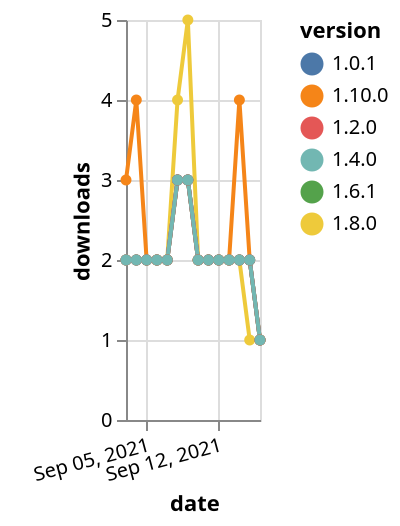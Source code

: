 {"$schema": "https://vega.github.io/schema/vega-lite/v5.json", "description": "A simple bar chart with embedded data.", "data": {"values": [{"date": "2021-09-03", "total": 1008, "delta": 2, "version": "1.6.1"}, {"date": "2021-09-04", "total": 1010, "delta": 2, "version": "1.6.1"}, {"date": "2021-09-05", "total": 1012, "delta": 2, "version": "1.6.1"}, {"date": "2021-09-06", "total": 1014, "delta": 2, "version": "1.6.1"}, {"date": "2021-09-07", "total": 1016, "delta": 2, "version": "1.6.1"}, {"date": "2021-09-08", "total": 1019, "delta": 3, "version": "1.6.1"}, {"date": "2021-09-09", "total": 1022, "delta": 3, "version": "1.6.1"}, {"date": "2021-09-10", "total": 1024, "delta": 2, "version": "1.6.1"}, {"date": "2021-09-11", "total": 1026, "delta": 2, "version": "1.6.1"}, {"date": "2021-09-12", "total": 1028, "delta": 2, "version": "1.6.1"}, {"date": "2021-09-13", "total": 1030, "delta": 2, "version": "1.6.1"}, {"date": "2021-09-14", "total": 1032, "delta": 2, "version": "1.6.1"}, {"date": "2021-09-15", "total": 1034, "delta": 2, "version": "1.6.1"}, {"date": "2021-09-16", "total": 1035, "delta": 1, "version": "1.6.1"}, {"date": "2021-09-03", "total": 719, "delta": 2, "version": "1.8.0"}, {"date": "2021-09-04", "total": 721, "delta": 2, "version": "1.8.0"}, {"date": "2021-09-05", "total": 723, "delta": 2, "version": "1.8.0"}, {"date": "2021-09-06", "total": 725, "delta": 2, "version": "1.8.0"}, {"date": "2021-09-07", "total": 727, "delta": 2, "version": "1.8.0"}, {"date": "2021-09-08", "total": 731, "delta": 4, "version": "1.8.0"}, {"date": "2021-09-09", "total": 736, "delta": 5, "version": "1.8.0"}, {"date": "2021-09-10", "total": 738, "delta": 2, "version": "1.8.0"}, {"date": "2021-09-11", "total": 740, "delta": 2, "version": "1.8.0"}, {"date": "2021-09-12", "total": 742, "delta": 2, "version": "1.8.0"}, {"date": "2021-09-13", "total": 744, "delta": 2, "version": "1.8.0"}, {"date": "2021-09-14", "total": 746, "delta": 2, "version": "1.8.0"}, {"date": "2021-09-15", "total": 747, "delta": 1, "version": "1.8.0"}, {"date": "2021-09-16", "total": 748, "delta": 1, "version": "1.8.0"}, {"date": "2021-09-03", "total": 225, "delta": 3, "version": "1.10.0"}, {"date": "2021-09-04", "total": 229, "delta": 4, "version": "1.10.0"}, {"date": "2021-09-05", "total": 231, "delta": 2, "version": "1.10.0"}, {"date": "2021-09-06", "total": 233, "delta": 2, "version": "1.10.0"}, {"date": "2021-09-07", "total": 235, "delta": 2, "version": "1.10.0"}, {"date": "2021-09-08", "total": 238, "delta": 3, "version": "1.10.0"}, {"date": "2021-09-09", "total": 241, "delta": 3, "version": "1.10.0"}, {"date": "2021-09-10", "total": 243, "delta": 2, "version": "1.10.0"}, {"date": "2021-09-11", "total": 245, "delta": 2, "version": "1.10.0"}, {"date": "2021-09-12", "total": 247, "delta": 2, "version": "1.10.0"}, {"date": "2021-09-13", "total": 249, "delta": 2, "version": "1.10.0"}, {"date": "2021-09-14", "total": 253, "delta": 4, "version": "1.10.0"}, {"date": "2021-09-15", "total": 255, "delta": 2, "version": "1.10.0"}, {"date": "2021-09-16", "total": 256, "delta": 1, "version": "1.10.0"}, {"date": "2021-09-03", "total": 2024, "delta": 2, "version": "1.0.1"}, {"date": "2021-09-04", "total": 2026, "delta": 2, "version": "1.0.1"}, {"date": "2021-09-05", "total": 2028, "delta": 2, "version": "1.0.1"}, {"date": "2021-09-06", "total": 2030, "delta": 2, "version": "1.0.1"}, {"date": "2021-09-07", "total": 2032, "delta": 2, "version": "1.0.1"}, {"date": "2021-09-08", "total": 2035, "delta": 3, "version": "1.0.1"}, {"date": "2021-09-09", "total": 2038, "delta": 3, "version": "1.0.1"}, {"date": "2021-09-10", "total": 2040, "delta": 2, "version": "1.0.1"}, {"date": "2021-09-11", "total": 2042, "delta": 2, "version": "1.0.1"}, {"date": "2021-09-12", "total": 2044, "delta": 2, "version": "1.0.1"}, {"date": "2021-09-13", "total": 2046, "delta": 2, "version": "1.0.1"}, {"date": "2021-09-14", "total": 2048, "delta": 2, "version": "1.0.1"}, {"date": "2021-09-15", "total": 2050, "delta": 2, "version": "1.0.1"}, {"date": "2021-09-16", "total": 2051, "delta": 1, "version": "1.0.1"}, {"date": "2021-09-03", "total": 1626, "delta": 2, "version": "1.2.0"}, {"date": "2021-09-04", "total": 1628, "delta": 2, "version": "1.2.0"}, {"date": "2021-09-05", "total": 1630, "delta": 2, "version": "1.2.0"}, {"date": "2021-09-06", "total": 1632, "delta": 2, "version": "1.2.0"}, {"date": "2021-09-07", "total": 1634, "delta": 2, "version": "1.2.0"}, {"date": "2021-09-08", "total": 1637, "delta": 3, "version": "1.2.0"}, {"date": "2021-09-09", "total": 1640, "delta": 3, "version": "1.2.0"}, {"date": "2021-09-10", "total": 1642, "delta": 2, "version": "1.2.0"}, {"date": "2021-09-11", "total": 1644, "delta": 2, "version": "1.2.0"}, {"date": "2021-09-12", "total": 1646, "delta": 2, "version": "1.2.0"}, {"date": "2021-09-13", "total": 1648, "delta": 2, "version": "1.2.0"}, {"date": "2021-09-14", "total": 1650, "delta": 2, "version": "1.2.0"}, {"date": "2021-09-15", "total": 1652, "delta": 2, "version": "1.2.0"}, {"date": "2021-09-16", "total": 1653, "delta": 1, "version": "1.2.0"}, {"date": "2021-09-03", "total": 1456, "delta": 2, "version": "1.4.0"}, {"date": "2021-09-04", "total": 1458, "delta": 2, "version": "1.4.0"}, {"date": "2021-09-05", "total": 1460, "delta": 2, "version": "1.4.0"}, {"date": "2021-09-06", "total": 1462, "delta": 2, "version": "1.4.0"}, {"date": "2021-09-07", "total": 1464, "delta": 2, "version": "1.4.0"}, {"date": "2021-09-08", "total": 1467, "delta": 3, "version": "1.4.0"}, {"date": "2021-09-09", "total": 1470, "delta": 3, "version": "1.4.0"}, {"date": "2021-09-10", "total": 1472, "delta": 2, "version": "1.4.0"}, {"date": "2021-09-11", "total": 1474, "delta": 2, "version": "1.4.0"}, {"date": "2021-09-12", "total": 1476, "delta": 2, "version": "1.4.0"}, {"date": "2021-09-13", "total": 1478, "delta": 2, "version": "1.4.0"}, {"date": "2021-09-14", "total": 1480, "delta": 2, "version": "1.4.0"}, {"date": "2021-09-15", "total": 1482, "delta": 2, "version": "1.4.0"}, {"date": "2021-09-16", "total": 1483, "delta": 1, "version": "1.4.0"}]}, "width": "container", "mark": {"type": "line", "point": {"filled": true}}, "encoding": {"x": {"field": "date", "type": "temporal", "timeUnit": "yearmonthdate", "title": "date", "axis": {"labelAngle": -15}}, "y": {"field": "delta", "type": "quantitative", "title": "downloads"}, "color": {"field": "version", "type": "nominal"}, "tooltip": {"field": "delta"}}}